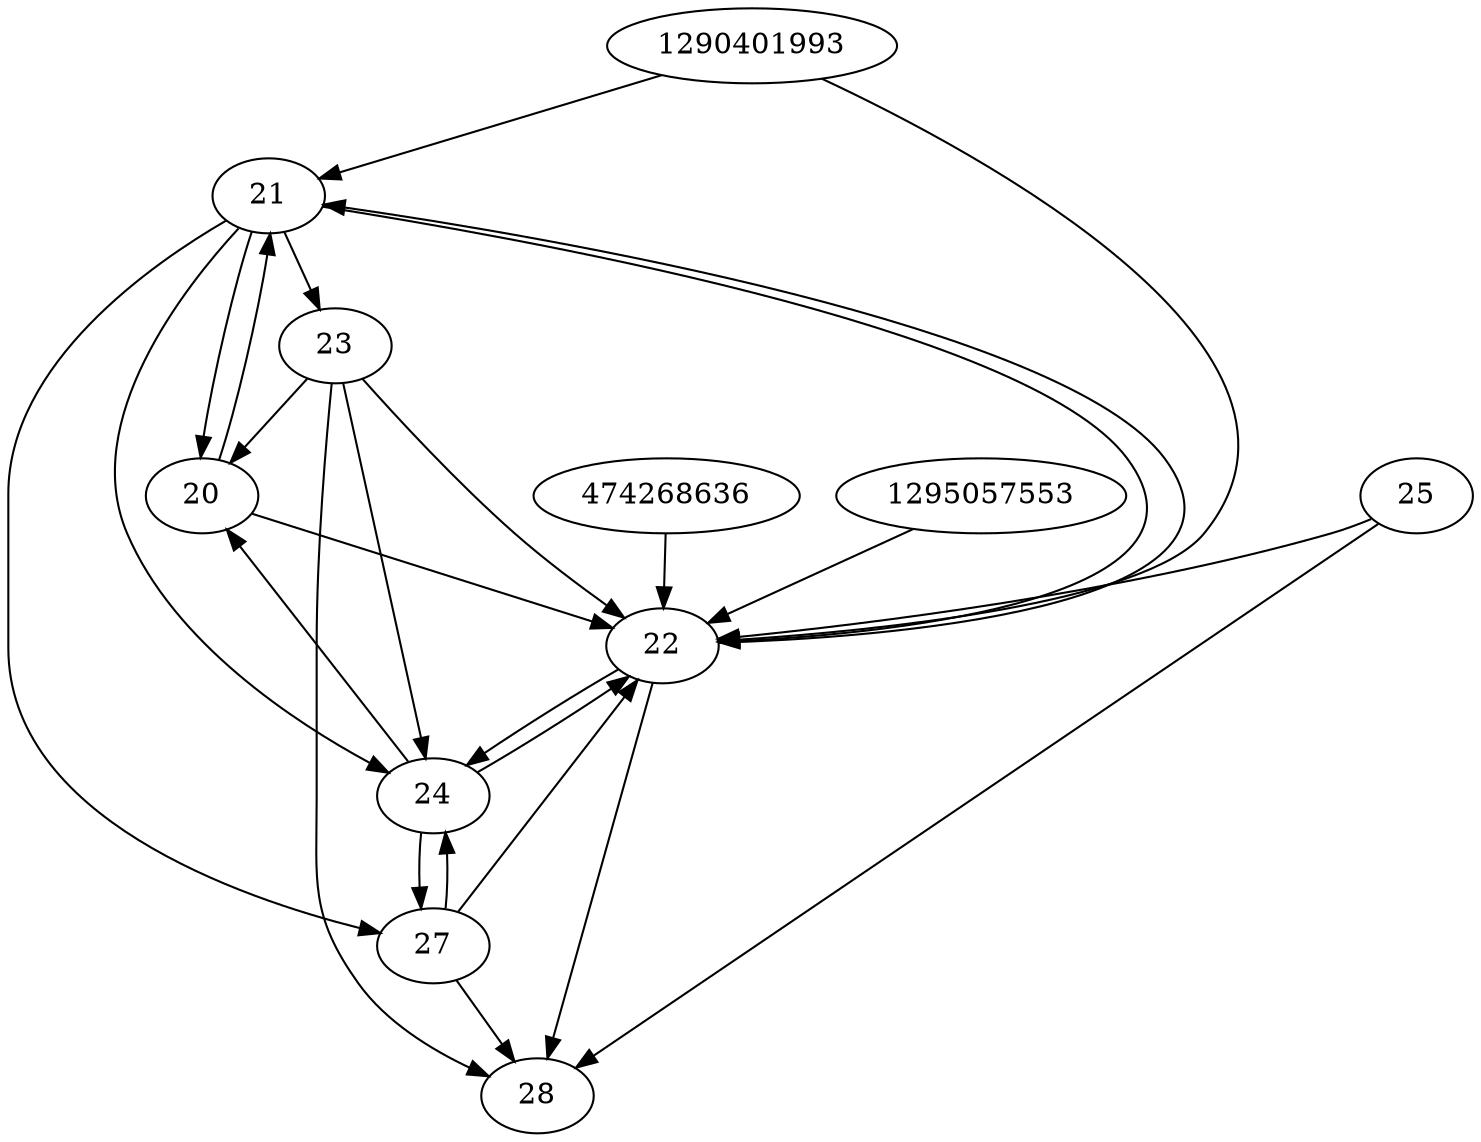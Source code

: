 strict digraph  {
1290401993;
474268636;
1295057553;
20;
21;
22;
23;
24;
25;
27;
28;
1290401993 -> 21;
1290401993 -> 22;
474268636 -> 22;
1295057553 -> 22;
20 -> 22;
20 -> 21;
21 -> 23;
21 -> 20;
21 -> 24;
21 -> 22;
21 -> 27;
22 -> 24;
22 -> 21;
22 -> 28;
23 -> 22;
23 -> 20;
23 -> 24;
23 -> 28;
24 -> 22;
24 -> 20;
24 -> 27;
25 -> 28;
25 -> 22;
27 -> 24;
27 -> 28;
27 -> 22;
}
